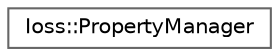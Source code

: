 digraph "Graphical Class Hierarchy"
{
 // INTERACTIVE_SVG=YES
 // LATEX_PDF_SIZE
  bgcolor="transparent";
  edge [fontname=Helvetica,fontsize=10,labelfontname=Helvetica,labelfontsize=10];
  node [fontname=Helvetica,fontsize=10,shape=box,height=0.2,width=0.4];
  rankdir="LR";
  Node0 [id="Node000000",label="Ioss::PropertyManager",height=0.2,width=0.4,color="grey40", fillcolor="white", style="filled",URL="$classIoss_1_1PropertyManager.html",tooltip="A collection of Ioss::Property objects."];
}
